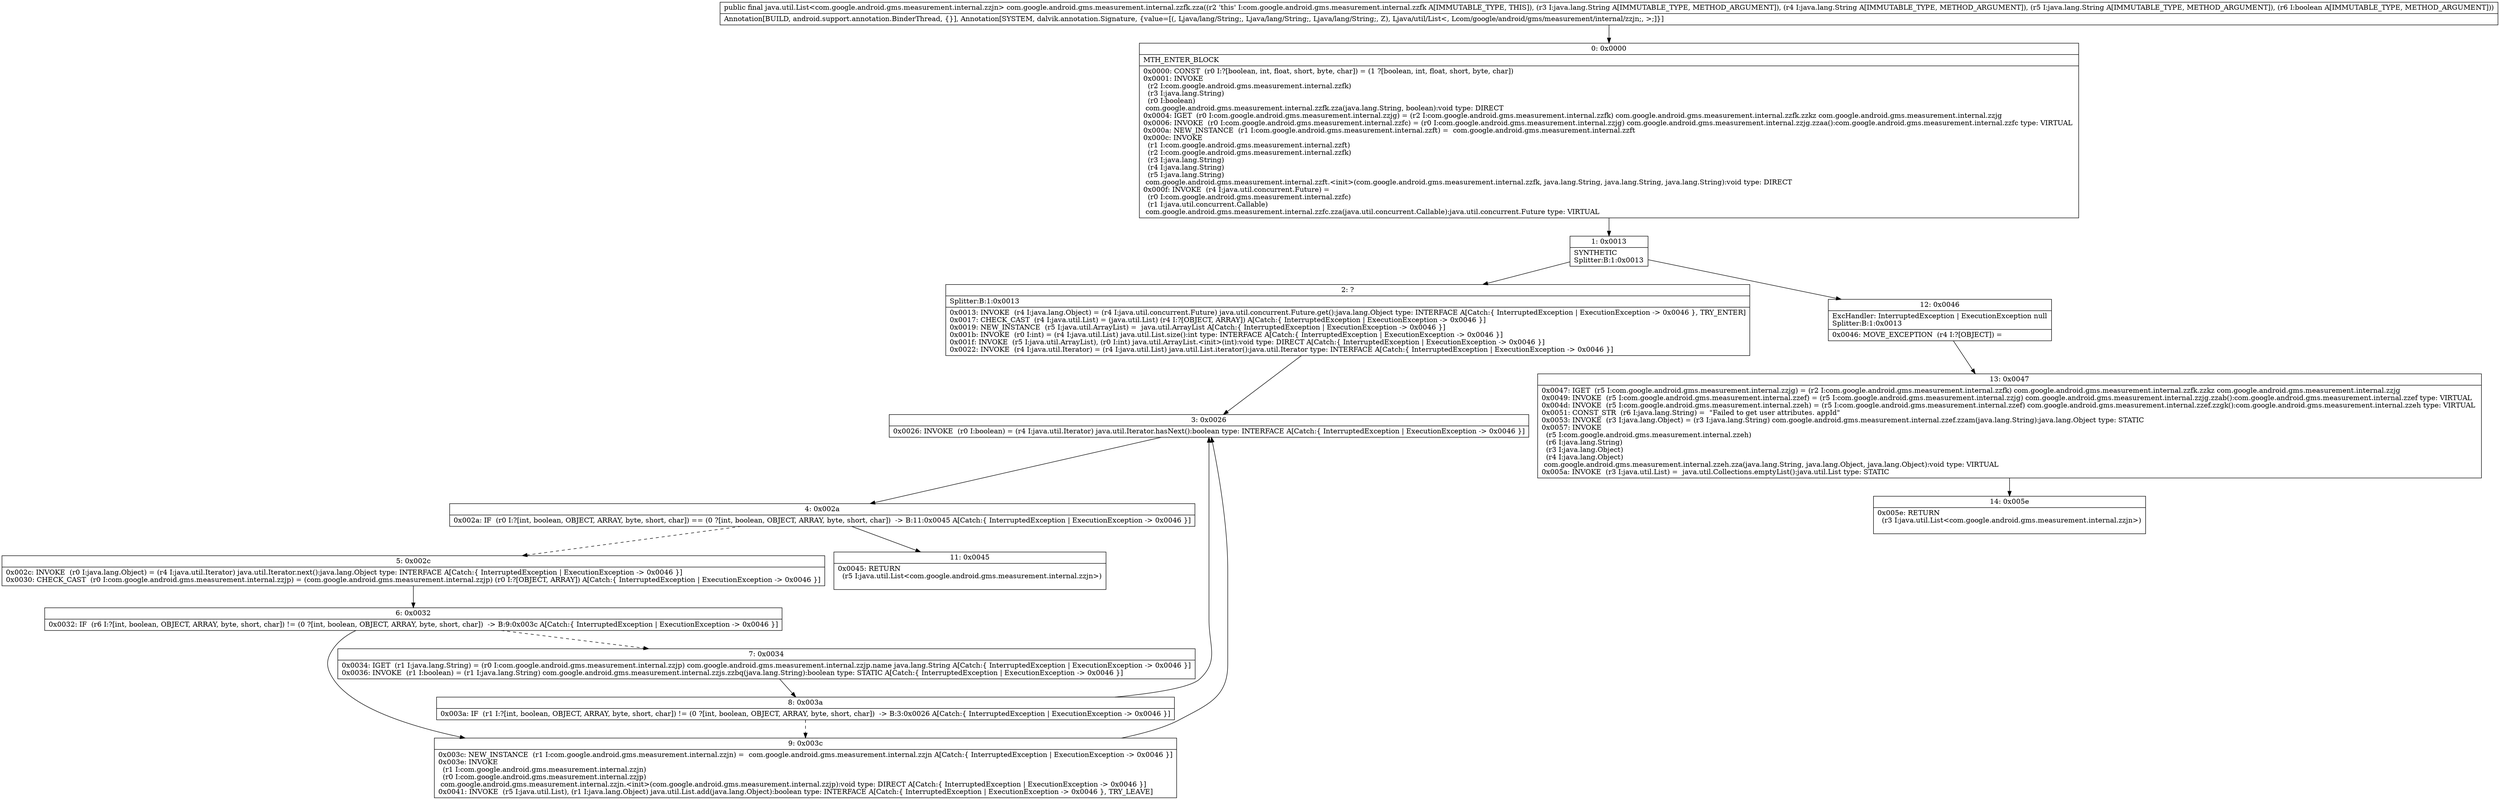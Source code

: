 digraph "CFG forcom.google.android.gms.measurement.internal.zzfk.zza(Ljava\/lang\/String;Ljava\/lang\/String;Ljava\/lang\/String;Z)Ljava\/util\/List;" {
Node_0 [shape=record,label="{0\:\ 0x0000|MTH_ENTER_BLOCK\l|0x0000: CONST  (r0 I:?[boolean, int, float, short, byte, char]) = (1 ?[boolean, int, float, short, byte, char]) \l0x0001: INVOKE  \l  (r2 I:com.google.android.gms.measurement.internal.zzfk)\l  (r3 I:java.lang.String)\l  (r0 I:boolean)\l com.google.android.gms.measurement.internal.zzfk.zza(java.lang.String, boolean):void type: DIRECT \l0x0004: IGET  (r0 I:com.google.android.gms.measurement.internal.zzjg) = (r2 I:com.google.android.gms.measurement.internal.zzfk) com.google.android.gms.measurement.internal.zzfk.zzkz com.google.android.gms.measurement.internal.zzjg \l0x0006: INVOKE  (r0 I:com.google.android.gms.measurement.internal.zzfc) = (r0 I:com.google.android.gms.measurement.internal.zzjg) com.google.android.gms.measurement.internal.zzjg.zzaa():com.google.android.gms.measurement.internal.zzfc type: VIRTUAL \l0x000a: NEW_INSTANCE  (r1 I:com.google.android.gms.measurement.internal.zzft) =  com.google.android.gms.measurement.internal.zzft \l0x000c: INVOKE  \l  (r1 I:com.google.android.gms.measurement.internal.zzft)\l  (r2 I:com.google.android.gms.measurement.internal.zzfk)\l  (r3 I:java.lang.String)\l  (r4 I:java.lang.String)\l  (r5 I:java.lang.String)\l com.google.android.gms.measurement.internal.zzft.\<init\>(com.google.android.gms.measurement.internal.zzfk, java.lang.String, java.lang.String, java.lang.String):void type: DIRECT \l0x000f: INVOKE  (r4 I:java.util.concurrent.Future) = \l  (r0 I:com.google.android.gms.measurement.internal.zzfc)\l  (r1 I:java.util.concurrent.Callable)\l com.google.android.gms.measurement.internal.zzfc.zza(java.util.concurrent.Callable):java.util.concurrent.Future type: VIRTUAL \l}"];
Node_1 [shape=record,label="{1\:\ 0x0013|SYNTHETIC\lSplitter:B:1:0x0013\l}"];
Node_2 [shape=record,label="{2\:\ ?|Splitter:B:1:0x0013\l|0x0013: INVOKE  (r4 I:java.lang.Object) = (r4 I:java.util.concurrent.Future) java.util.concurrent.Future.get():java.lang.Object type: INTERFACE A[Catch:\{ InterruptedException \| ExecutionException \-\> 0x0046 \}, TRY_ENTER]\l0x0017: CHECK_CAST  (r4 I:java.util.List) = (java.util.List) (r4 I:?[OBJECT, ARRAY]) A[Catch:\{ InterruptedException \| ExecutionException \-\> 0x0046 \}]\l0x0019: NEW_INSTANCE  (r5 I:java.util.ArrayList) =  java.util.ArrayList A[Catch:\{ InterruptedException \| ExecutionException \-\> 0x0046 \}]\l0x001b: INVOKE  (r0 I:int) = (r4 I:java.util.List) java.util.List.size():int type: INTERFACE A[Catch:\{ InterruptedException \| ExecutionException \-\> 0x0046 \}]\l0x001f: INVOKE  (r5 I:java.util.ArrayList), (r0 I:int) java.util.ArrayList.\<init\>(int):void type: DIRECT A[Catch:\{ InterruptedException \| ExecutionException \-\> 0x0046 \}]\l0x0022: INVOKE  (r4 I:java.util.Iterator) = (r4 I:java.util.List) java.util.List.iterator():java.util.Iterator type: INTERFACE A[Catch:\{ InterruptedException \| ExecutionException \-\> 0x0046 \}]\l}"];
Node_3 [shape=record,label="{3\:\ 0x0026|0x0026: INVOKE  (r0 I:boolean) = (r4 I:java.util.Iterator) java.util.Iterator.hasNext():boolean type: INTERFACE A[Catch:\{ InterruptedException \| ExecutionException \-\> 0x0046 \}]\l}"];
Node_4 [shape=record,label="{4\:\ 0x002a|0x002a: IF  (r0 I:?[int, boolean, OBJECT, ARRAY, byte, short, char]) == (0 ?[int, boolean, OBJECT, ARRAY, byte, short, char])  \-\> B:11:0x0045 A[Catch:\{ InterruptedException \| ExecutionException \-\> 0x0046 \}]\l}"];
Node_5 [shape=record,label="{5\:\ 0x002c|0x002c: INVOKE  (r0 I:java.lang.Object) = (r4 I:java.util.Iterator) java.util.Iterator.next():java.lang.Object type: INTERFACE A[Catch:\{ InterruptedException \| ExecutionException \-\> 0x0046 \}]\l0x0030: CHECK_CAST  (r0 I:com.google.android.gms.measurement.internal.zzjp) = (com.google.android.gms.measurement.internal.zzjp) (r0 I:?[OBJECT, ARRAY]) A[Catch:\{ InterruptedException \| ExecutionException \-\> 0x0046 \}]\l}"];
Node_6 [shape=record,label="{6\:\ 0x0032|0x0032: IF  (r6 I:?[int, boolean, OBJECT, ARRAY, byte, short, char]) != (0 ?[int, boolean, OBJECT, ARRAY, byte, short, char])  \-\> B:9:0x003c A[Catch:\{ InterruptedException \| ExecutionException \-\> 0x0046 \}]\l}"];
Node_7 [shape=record,label="{7\:\ 0x0034|0x0034: IGET  (r1 I:java.lang.String) = (r0 I:com.google.android.gms.measurement.internal.zzjp) com.google.android.gms.measurement.internal.zzjp.name java.lang.String A[Catch:\{ InterruptedException \| ExecutionException \-\> 0x0046 \}]\l0x0036: INVOKE  (r1 I:boolean) = (r1 I:java.lang.String) com.google.android.gms.measurement.internal.zzjs.zzbq(java.lang.String):boolean type: STATIC A[Catch:\{ InterruptedException \| ExecutionException \-\> 0x0046 \}]\l}"];
Node_8 [shape=record,label="{8\:\ 0x003a|0x003a: IF  (r1 I:?[int, boolean, OBJECT, ARRAY, byte, short, char]) != (0 ?[int, boolean, OBJECT, ARRAY, byte, short, char])  \-\> B:3:0x0026 A[Catch:\{ InterruptedException \| ExecutionException \-\> 0x0046 \}]\l}"];
Node_9 [shape=record,label="{9\:\ 0x003c|0x003c: NEW_INSTANCE  (r1 I:com.google.android.gms.measurement.internal.zzjn) =  com.google.android.gms.measurement.internal.zzjn A[Catch:\{ InterruptedException \| ExecutionException \-\> 0x0046 \}]\l0x003e: INVOKE  \l  (r1 I:com.google.android.gms.measurement.internal.zzjn)\l  (r0 I:com.google.android.gms.measurement.internal.zzjp)\l com.google.android.gms.measurement.internal.zzjn.\<init\>(com.google.android.gms.measurement.internal.zzjp):void type: DIRECT A[Catch:\{ InterruptedException \| ExecutionException \-\> 0x0046 \}]\l0x0041: INVOKE  (r5 I:java.util.List), (r1 I:java.lang.Object) java.util.List.add(java.lang.Object):boolean type: INTERFACE A[Catch:\{ InterruptedException \| ExecutionException \-\> 0x0046 \}, TRY_LEAVE]\l}"];
Node_11 [shape=record,label="{11\:\ 0x0045|0x0045: RETURN  \l  (r5 I:java.util.List\<com.google.android.gms.measurement.internal.zzjn\>)\l \l}"];
Node_12 [shape=record,label="{12\:\ 0x0046|ExcHandler: InterruptedException \| ExecutionException null\lSplitter:B:1:0x0013\l|0x0046: MOVE_EXCEPTION  (r4 I:?[OBJECT]) =  \l}"];
Node_13 [shape=record,label="{13\:\ 0x0047|0x0047: IGET  (r5 I:com.google.android.gms.measurement.internal.zzjg) = (r2 I:com.google.android.gms.measurement.internal.zzfk) com.google.android.gms.measurement.internal.zzfk.zzkz com.google.android.gms.measurement.internal.zzjg \l0x0049: INVOKE  (r5 I:com.google.android.gms.measurement.internal.zzef) = (r5 I:com.google.android.gms.measurement.internal.zzjg) com.google.android.gms.measurement.internal.zzjg.zzab():com.google.android.gms.measurement.internal.zzef type: VIRTUAL \l0x004d: INVOKE  (r5 I:com.google.android.gms.measurement.internal.zzeh) = (r5 I:com.google.android.gms.measurement.internal.zzef) com.google.android.gms.measurement.internal.zzef.zzgk():com.google.android.gms.measurement.internal.zzeh type: VIRTUAL \l0x0051: CONST_STR  (r6 I:java.lang.String) =  \"Failed to get user attributes. appId\" \l0x0053: INVOKE  (r3 I:java.lang.Object) = (r3 I:java.lang.String) com.google.android.gms.measurement.internal.zzef.zzam(java.lang.String):java.lang.Object type: STATIC \l0x0057: INVOKE  \l  (r5 I:com.google.android.gms.measurement.internal.zzeh)\l  (r6 I:java.lang.String)\l  (r3 I:java.lang.Object)\l  (r4 I:java.lang.Object)\l com.google.android.gms.measurement.internal.zzeh.zza(java.lang.String, java.lang.Object, java.lang.Object):void type: VIRTUAL \l0x005a: INVOKE  (r3 I:java.util.List) =  java.util.Collections.emptyList():java.util.List type: STATIC \l}"];
Node_14 [shape=record,label="{14\:\ 0x005e|0x005e: RETURN  \l  (r3 I:java.util.List\<com.google.android.gms.measurement.internal.zzjn\>)\l \l}"];
MethodNode[shape=record,label="{public final java.util.List\<com.google.android.gms.measurement.internal.zzjn\> com.google.android.gms.measurement.internal.zzfk.zza((r2 'this' I:com.google.android.gms.measurement.internal.zzfk A[IMMUTABLE_TYPE, THIS]), (r3 I:java.lang.String A[IMMUTABLE_TYPE, METHOD_ARGUMENT]), (r4 I:java.lang.String A[IMMUTABLE_TYPE, METHOD_ARGUMENT]), (r5 I:java.lang.String A[IMMUTABLE_TYPE, METHOD_ARGUMENT]), (r6 I:boolean A[IMMUTABLE_TYPE, METHOD_ARGUMENT]))  | Annotation[BUILD, android.support.annotation.BinderThread, \{\}], Annotation[SYSTEM, dalvik.annotation.Signature, \{value=[(, Ljava\/lang\/String;, Ljava\/lang\/String;, Ljava\/lang\/String;, Z), Ljava\/util\/List\<, Lcom\/google\/android\/gms\/measurement\/internal\/zzjn;, \>;]\}]\l}"];
MethodNode -> Node_0;
Node_0 -> Node_1;
Node_1 -> Node_2;
Node_1 -> Node_12;
Node_2 -> Node_3;
Node_3 -> Node_4;
Node_4 -> Node_5[style=dashed];
Node_4 -> Node_11;
Node_5 -> Node_6;
Node_6 -> Node_7[style=dashed];
Node_6 -> Node_9;
Node_7 -> Node_8;
Node_8 -> Node_3;
Node_8 -> Node_9[style=dashed];
Node_9 -> Node_3;
Node_12 -> Node_13;
Node_13 -> Node_14;
}

